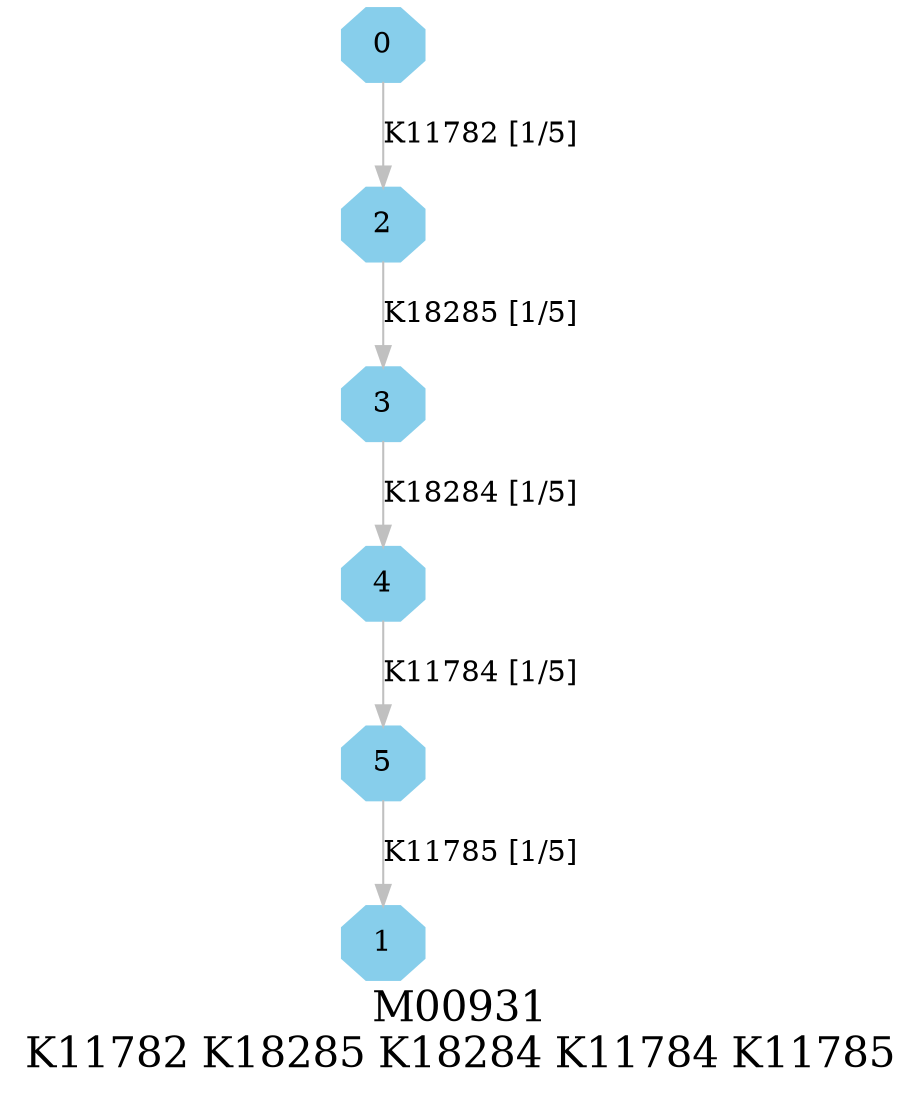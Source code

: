 digraph G {
graph [label="M00931
K11782 K18285 K18284 K11784 K11785",fontsize=20];
node [shape=box,style=filled];
edge [len=3,color=grey];
{node [width=.3,height=.3,shape=octagon,style=filled,color=skyblue] 0 1 2 3 4 5 }
0 -> 2 [label="K11782 [1/5]"];
2 -> 3 [label="K18285 [1/5]"];
3 -> 4 [label="K18284 [1/5]"];
4 -> 5 [label="K11784 [1/5]"];
5 -> 1 [label="K11785 [1/5]"];
}